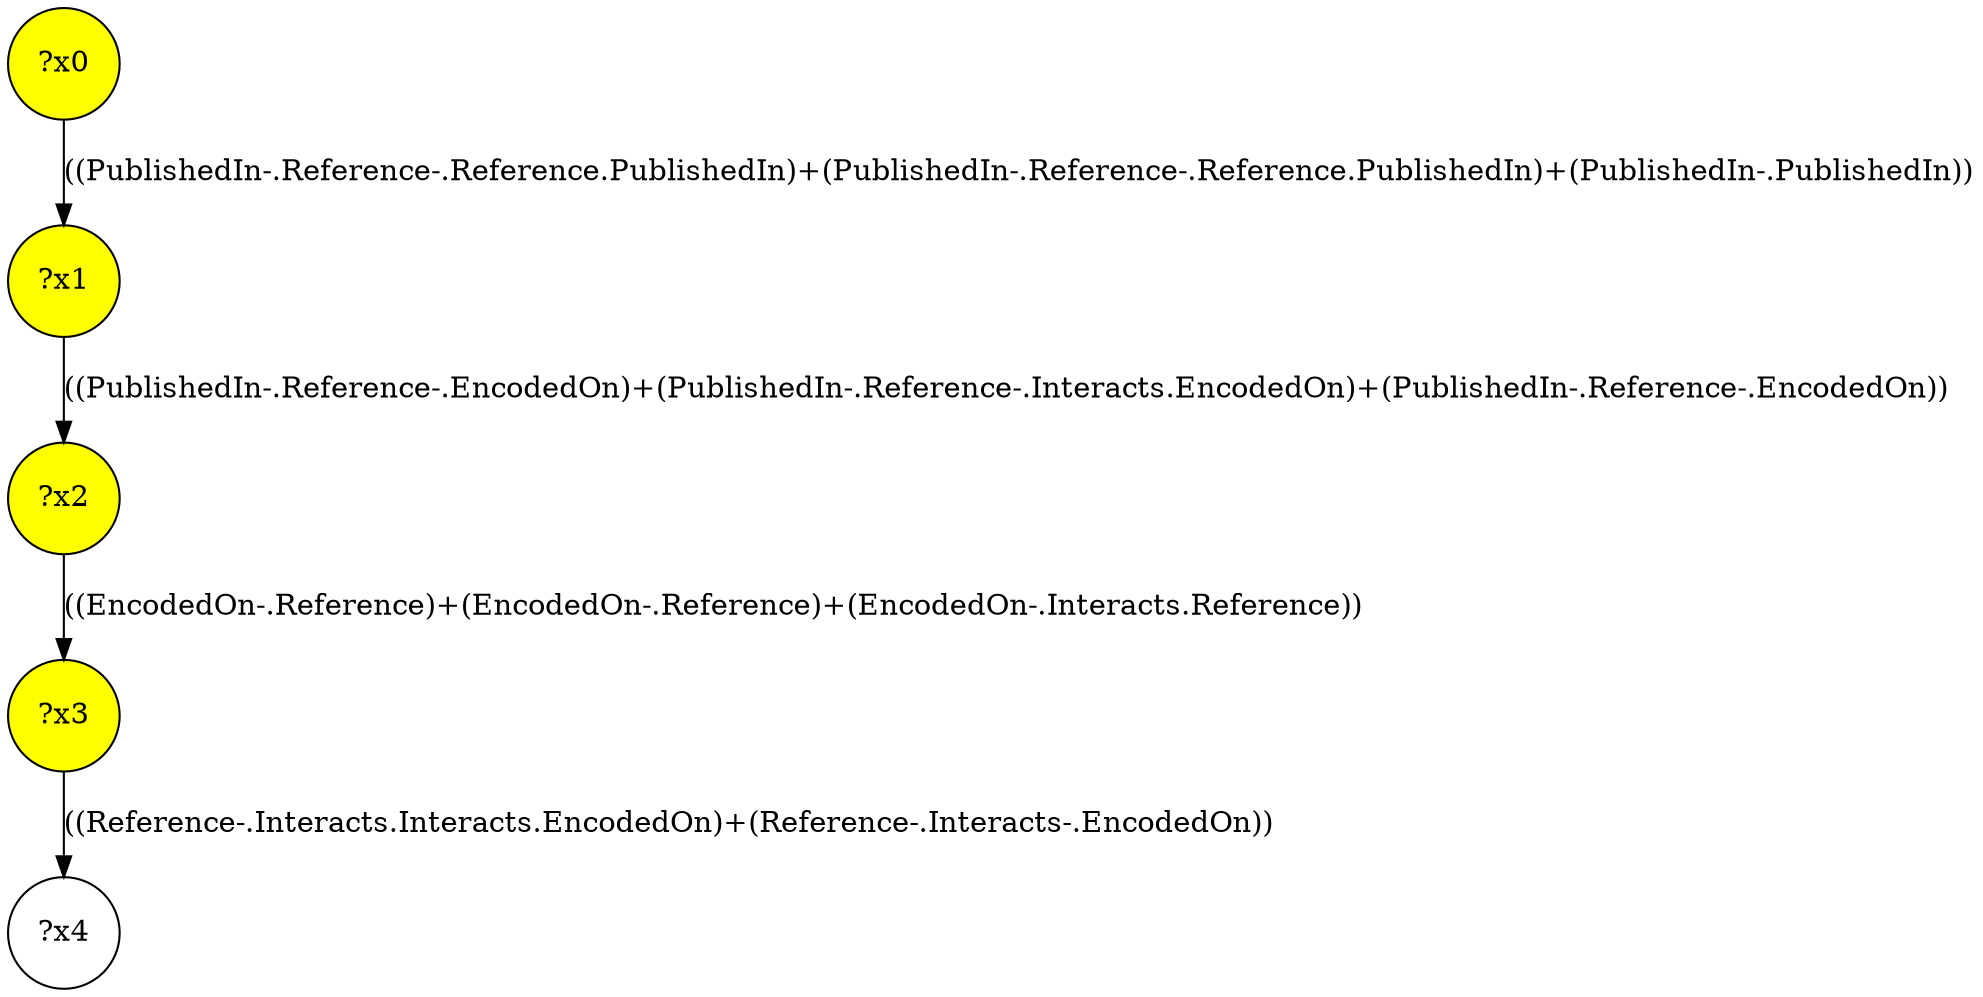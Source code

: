 digraph g {
	x1 [fillcolor="yellow", style="filled," shape=circle, label="?x1"];
	x2 [fillcolor="yellow", style="filled," shape=circle, label="?x2"];
	x0 [fillcolor="yellow", style="filled," shape=circle, label="?x0"];
	x3 [fillcolor="yellow", style="filled," shape=circle, label="?x3"];
	x0 -> x1 [label="((PublishedIn-.Reference-.Reference.PublishedIn)+(PublishedIn-.Reference-.Reference.PublishedIn)+(PublishedIn-.PublishedIn))"];
	x1 -> x2 [label="((PublishedIn-.Reference-.EncodedOn)+(PublishedIn-.Reference-.Interacts.EncodedOn)+(PublishedIn-.Reference-.EncodedOn))"];
	x2 -> x3 [label="((EncodedOn-.Reference)+(EncodedOn-.Reference)+(EncodedOn-.Interacts.Reference))"];
	x4 [shape=circle, label="?x4"];
	x3 -> x4 [label="((Reference-.Interacts.Interacts.EncodedOn)+(Reference-.Interacts-.EncodedOn))"];
}

